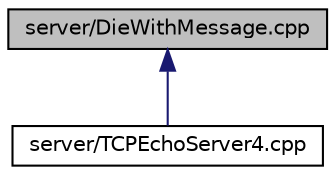 digraph "server/DieWithMessage.cpp"
{
  edge [fontname="Helvetica",fontsize="10",labelfontname="Helvetica",labelfontsize="10"];
  node [fontname="Helvetica",fontsize="10",shape=record];
  Node1 [label="server/DieWithMessage.cpp",height=0.2,width=0.4,color="black", fillcolor="grey75", style="filled", fontcolor="black"];
  Node1 -> Node2 [dir="back",color="midnightblue",fontsize="10",style="solid"];
  Node2 [label="server/TCPEchoServer4.cpp",height=0.2,width=0.4,color="black", fillcolor="white", style="filled",URL="$TCPEchoServer4_8cpp.html"];
}
